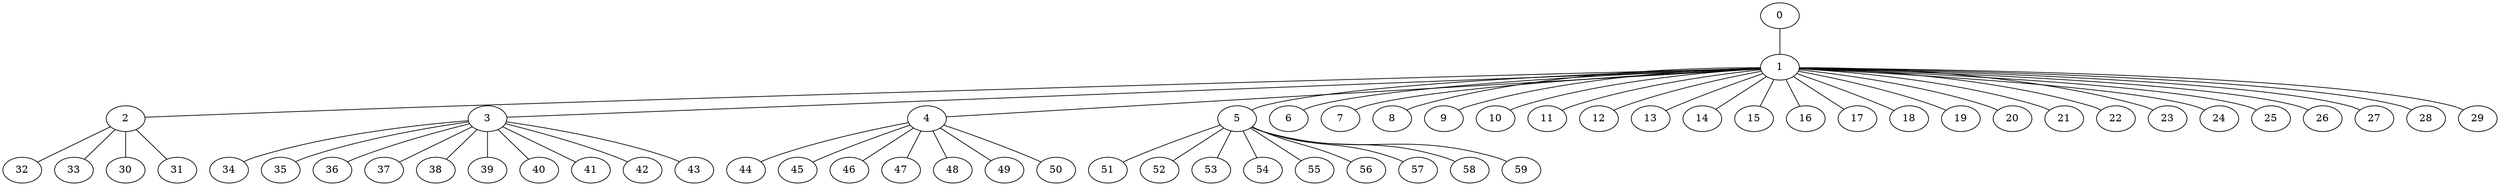 
graph graphname {
    0 -- 1
1 -- 2
1 -- 3
1 -- 4
1 -- 5
1 -- 6
1 -- 7
1 -- 8
1 -- 9
1 -- 10
1 -- 11
1 -- 12
1 -- 13
1 -- 14
1 -- 15
1 -- 16
1 -- 17
1 -- 18
1 -- 19
1 -- 20
1 -- 21
1 -- 22
1 -- 23
1 -- 24
1 -- 25
1 -- 26
1 -- 27
1 -- 28
1 -- 29
2 -- 32
2 -- 33
2 -- 30
2 -- 31
3 -- 34
3 -- 35
3 -- 36
3 -- 37
3 -- 38
3 -- 39
3 -- 40
3 -- 41
3 -- 42
3 -- 43
4 -- 44
4 -- 45
4 -- 46
4 -- 47
4 -- 48
4 -- 49
4 -- 50
5 -- 51
5 -- 52
5 -- 53
5 -- 54
5 -- 55
5 -- 56
5 -- 57
5 -- 58
5 -- 59

}
